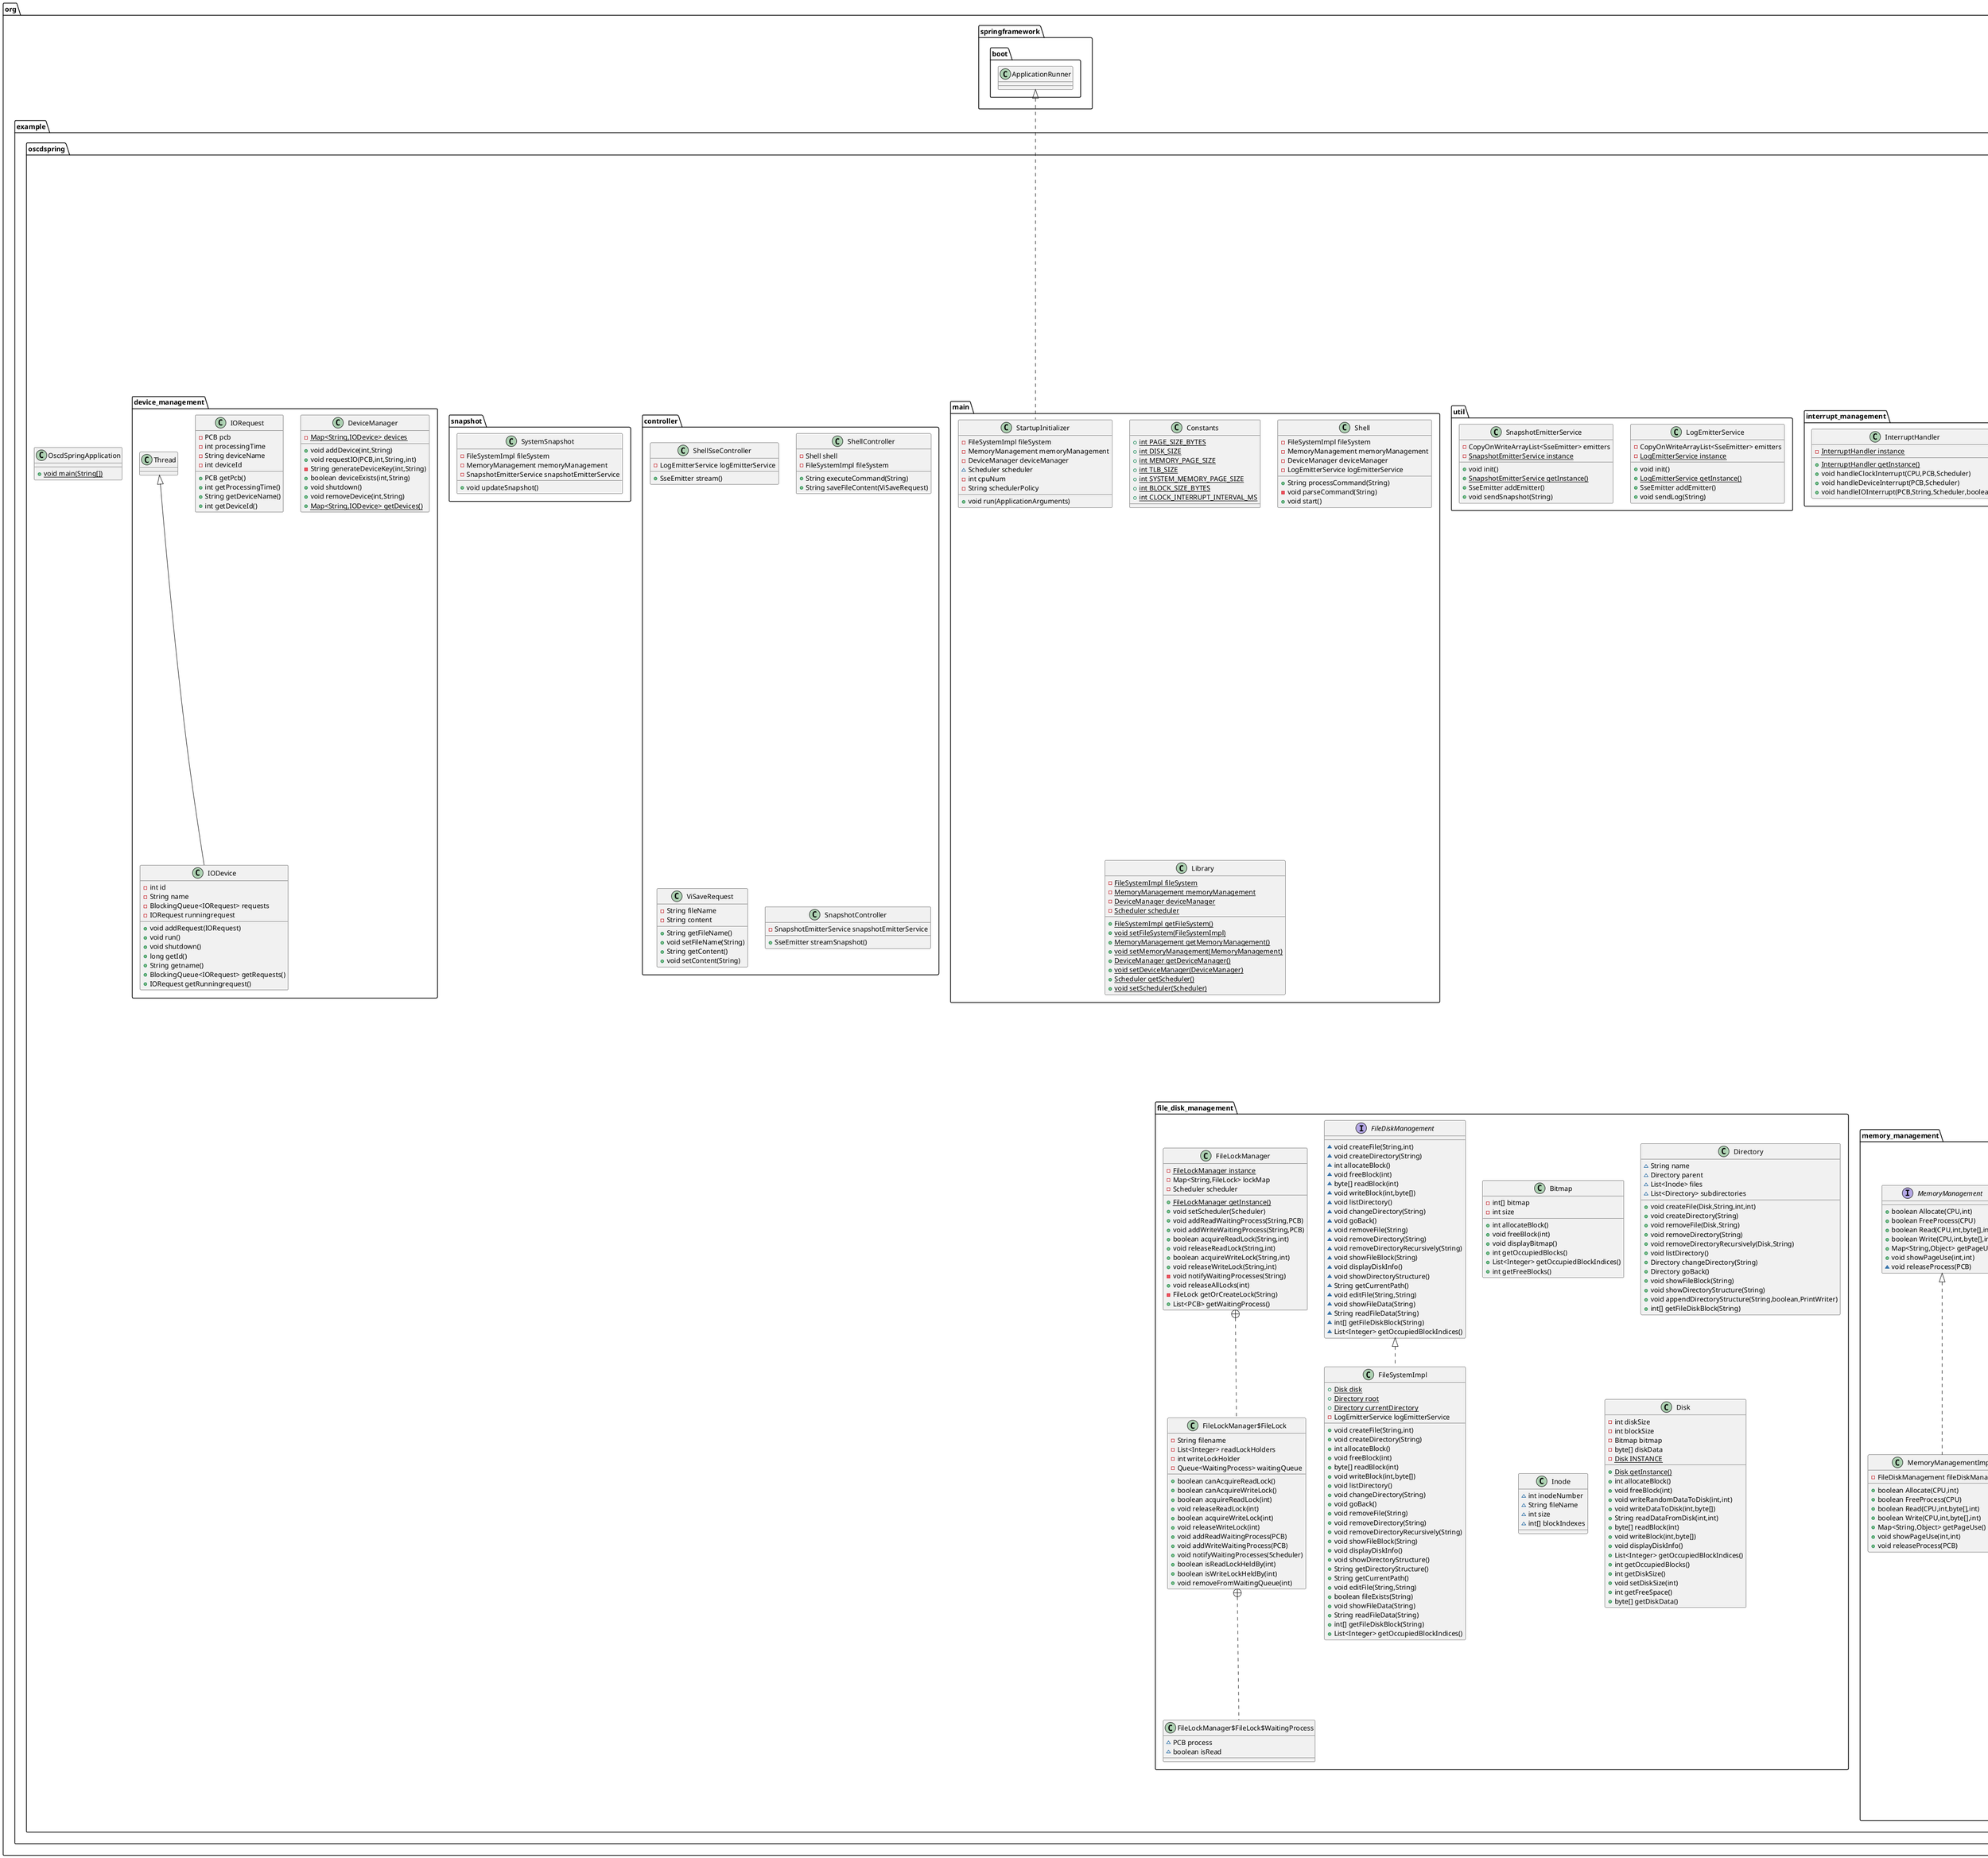 @startuml
class org.example.oscdspring.process_management.PCB {
- {static} List<PCB> activePCBs
- {static} List<PCB> allPCBs
- int currentQueue
- int pid
- int size
- int priority
- ProcessState state
- int timeSlice
- int timeRemain
- int timeUsed
- String executedFile
- int pc
- int codeSize
- int innerFragmentation
- int lastPageSize
- int pageTableSize
- int pageTableAddress
- String originalInstruction
- String remainInstruction
+ {static} List<PCB> getActivePCBs()
+ void removePCB()
+ void addPCB()
+ int getPid()
+ int getSize()
+ void addSize(int)
+ int getTimeRemain()
+ void setTimeRemain(int)
+ void freshTimeRemain()
+ int getPriority()
+ void setPriority(int)
+ ProcessState getState()
+ void setState(ProcessState)
+ int getTimeSlice()
+ void setTimeSlice(int)
+ int getTimeUsed()
+ void incrementTimeUsed(int)
+ void resetTimeUsed()
+ void setExecutedFile(String)
+ String getExecutedFile()
+ int getPc()
+ void setPc(int)
+ int getCodeSize()
+ int getInnerFragmentation()
+ int getLastPageSize()
+ void setLastPageSize(int)
+ void addPage(int)
+ int getPageTableSize()
+ int getPageTableAddress()
+ void setPageTableAddress(int)
+ String getOriginalInstruction()
+ void setOriginalInstruction(String)
+ String getRemainInstruction()
+ void setRemainInstruction(String)
+ int getCurrentQueue()
+ void setCurrentQueue(int)
+ {static} PCB getPCB(int)
+ void addPCB_all()
+ void removePCB_all()
}


class org.example.oscdspring.interrupt_management.InterruptHandler {
- {static} InterruptHandler instance
+ {static} InterruptHandler getInstance()
+ void handleClockInterrupt(CPU,PCB,Scheduler)
+ void handleDeviceInterrupt(PCB,Scheduler)
+ void handleIOInterrupt(PCB,String,Scheduler,boolean)
}


class org.example.oscdspring.util.LogEmitterService {
- CopyOnWriteArrayList<SseEmitter> emitters
- {static} LogEmitterService instance
+ void init()
+ {static} LogEmitterService getInstance()
+ SseEmitter addEmitter()
+ void sendLog(String)
}


class org.example.oscdspring.main.StartupInitializer {
- FileSystemImpl fileSystem
- MemoryManagement memoryManagement
- DeviceManager deviceManager
~ Scheduler scheduler
- int cpuNum
- String schedulerPolicy
+ void run(ApplicationArguments)
}


class org.example.oscdspring.controller.ShellSseController {
- LogEmitterService logEmitterService
+ SseEmitter stream()
}


class org.example.oscdspring.memory_management.MMU {
- PTR ptr
- TLB tlb
+ boolean equals(Object)
+ MMU clone()
+ void update(PCB)
+ void addPageSize(int)
+ void setLastPageSize(int)
+ int getLastPageSize()
+ int addressTranslation(int,boolean)
+ int getInnerFragmentation()
+ int getPageTableAddress()
+ int getPageTableSize()
+ int getCodeSize()
+ Object getTLB()
+ boolean isTLBEmpty()
}


class org.example.oscdspring.memory_management.PTR {
- int pageTableAddress
- int pageTableSize
- int codeSize
- int innerFragmentation
- int lastPageSize
+ boolean equals(Object)
+ PTR clone()
+ void update(PCB)
+ int getPageTableAddress()
+ int getPageTableSize()
+ int getCodeSize()
+ int getInnerFragmentation()
+ void addPageSize(int)
+ int getLastPageSize()
+ void setLastPageSize(int)
}


class org.example.oscdspring.memory_management.TLB {
- TLBEntry[] TLB
- int clockHand
+ boolean equals(Object)
+ TLB clone()
+ boolean isEmpty()
+ void addEntry(int,int)
+ int getFrameNumber(int,boolean)
+ void deleteEntry(int)
+ void refresh()
+ void writeBackPageTable(PageTable)
}


class org.example.oscdspring.memory_management.TLBEntry {
- int pageNumber
- int frameNumber
- boolean valid
- boolean dirty
- boolean accessed
+ boolean equals(Object)
+ TLBEntry clone()
+ boolean isAccessed()
+ void setAccessed(boolean)
+ boolean isDirty()
+ void setDirty(boolean)
+ boolean isValid()
+ void setValid(boolean)
+ int getFrameNumber()
+ int getPageNumber()
}


class org.example.oscdspring.memory_management.PageFaultHandler {
- {static} Object lock
+ {static} boolean handlePageFault(int,TLB,int)
}


class org.example.oscdspring.file_disk_management.FileSystemImpl {
+ {static} Disk disk
+ {static} Directory root
+ {static} Directory currentDirectory
- LogEmitterService logEmitterService
+ void createFile(String,int)
+ void createDirectory(String)
+ int allocateBlock()
+ void freeBlock(int)
+ byte[] readBlock(int)
+ void writeBlock(int,byte[])
+ void listDirectory()
+ void changeDirectory(String)
+ void goBack()
+ void removeFile(String)
+ void removeDirectory(String)
+ void removeDirectoryRecursively(String)
+ void showFileBlock(String)
+ void displayDiskInfo()
+ void showDirectoryStructure()
+ String getDirectoryStructure()
+ String getCurrentPath()
+ void editFile(String,String)
+ boolean fileExists(String)
+ void showFileData(String)
+ String readFileData(String)
+ int[] getFileDiskBlock(String)
+ List<Integer> getOccupiedBlockIndices()
}


class org.example.oscdspring.memory_management.PageTableArea {
- {static} PageTableArea INSTANCE
~ Map<Integer,PageTable> pageTables
- int addressSpace
+ {static} PageTableArea getInstance()
+ int addPageTable(int,int,int[])
+ PageTable getPageTable(int)
+ void removePageTable(int)
- int getAddress()
}


class org.example.oscdspring.snapshot.SystemSnapshot {
- FileSystemImpl fileSystem
- MemoryManagement memoryManagement
- SnapshotEmitterService snapshotEmitterService
+ void updateSnapshot()
}


class org.example.oscdspring.OscdSpringApplication {
+ {static} void main(String[])
}

enum org.example.oscdspring.process_management.ProcessState {
+  NEW
+  READY
+  RUNNING
+  WAITING
+  TERMINATED
}

class org.example.oscdspring.file_disk_management.Bitmap {
- int[] bitmap
- int size
+ int allocateBlock()
+ void freeBlock(int)
+ void displayBitmap()
+ int getOccupiedBlocks()
+ List<Integer> getOccupiedBlockIndices()
+ int getFreeBlocks()
}


class org.example.oscdspring.controller.ShellController {
- Shell shell
- FileSystemImpl fileSystem
+ String executeCommand(String)
+ String saveFileContent(ViSaveRequest)
}


class org.example.oscdspring.controller.ViSaveRequest {
- String fileName
- String content
+ String getFileName()
+ void setFileName(String)
+ String getContent()
+ void setContent(String)
}


class org.example.oscdspring.file_disk_management.Directory {
~ String name
~ Directory parent
~ List<Inode> files
~ List<Directory> subdirectories
+ void createFile(Disk,String,int,int)
+ void createDirectory(String)
+ void removeFile(Disk,String)
+ void removeDirectory(String)
+ void removeDirectoryRecursively(Disk,String)
+ void listDirectory()
+ Directory changeDirectory(String)
+ Directory goBack()
+ void showFileBlock(String)
+ void showDirectoryStructure(String)
+ void appendDirectoryStructure(String,boolean,PrintWriter)
+ int[] getFileDiskBlock(String)
}


class org.example.oscdspring.memory_management.MemoryManagementImpl {
- FileDiskManagement fileDiskManagement
+ boolean Allocate(CPU,int)
+ boolean FreeProcess(CPU)
+ boolean Read(CPU,int,byte[],int)
+ boolean Write(CPU,int,byte[],int)
+ Map<String,Object> getPageUse()
+ void showPageUse(int,int)
+ void releaseProcess(PCB)
}


class org.example.oscdspring.file_disk_management.Inode {
~ int inodeNumber
~ String fileName
~ int size
~ int[] blockIndexes
}

interface org.example.oscdspring.file_disk_management.FileDiskManagement {
~ void createFile(String,int)
~ void createDirectory(String)
~ int allocateBlock()
~ void freeBlock(int)
~ byte[] readBlock(int)
~ void writeBlock(int,byte[])
~ void listDirectory()
~ void changeDirectory(String)
~ void goBack()
~ void removeFile(String)
~ void removeDirectory(String)
~ void removeDirectoryRecursively(String)
~ void showFileBlock(String)
~ void displayDiskInfo()
~ void showDirectoryStructure()
~ String getCurrentPath()
~ void editFile(String,String)
~ void showFileData(String)
~ String readFileData(String)
~ int[] getFileDiskBlock(String)
~ List<Integer> getOccupiedBlockIndices()
}

class org.example.oscdspring.memory_management.PageTableEntry {
- int frameNumber
- boolean valid
- boolean dirty
- boolean accessed
- int diskAddress
- boolean allocatedDisk
+ PageTableEntry clone()
+ boolean equals(Object)
+ int getFrameNumber()
+ boolean isAllocatedDisk()
+ void AllocatedDisk()
+ void setFrameNumber(int)
+ void setDiskAddress(int)
+ boolean isValid()
+ void setValid(boolean)
+ boolean isAccessed()
+ void setAccessed(boolean)
+ boolean isDirty()
+ void setDirty(boolean)
+ int getDiskAddress()
}


class org.example.oscdspring.file_disk_management.FileLockManager {
- {static} FileLockManager instance
- Map<String,FileLock> lockMap
- Scheduler scheduler
+ {static} FileLockManager getInstance()
+ void setScheduler(Scheduler)
+ void addReadWaitingProcess(String,PCB)
+ void addWriteWaitingProcess(String,PCB)
+ boolean acquireReadLock(String,int)
+ void releaseReadLock(String,int)
+ boolean acquireWriteLock(String,int)
+ void releaseWriteLock(String,int)
- void notifyWaitingProcesses(String)
+ void releaseAllLocks(int)
- FileLock getOrCreateLock(String)
+ List<PCB> getWaitingProcess()
}


class org.example.oscdspring.file_disk_management.FileLockManager$FileLock {
- String filename
- List<Integer> readLockHolders
- int writeLockHolder
- Queue<WaitingProcess> waitingQueue
+ boolean canAcquireReadLock()
+ boolean canAcquireWriteLock()
+ boolean acquireReadLock(int)
+ void releaseReadLock(int)
+ boolean acquireWriteLock(int)
+ void releaseWriteLock(int)
+ void addReadWaitingProcess(PCB)
+ void addWriteWaitingProcess(PCB)
+ void notifyWaitingProcesses(Scheduler)
+ boolean isReadLockHeldBy(int)
+ boolean isWriteLockHeldBy(int)
+ void removeFromWaitingQueue(int)
}


class org.example.oscdspring.file_disk_management.FileLockManager$FileLock$WaitingProcess {
~ PCB process
~ boolean isRead
}

class org.example.oscdspring.file_disk_management.Disk {
- int diskSize
- int blockSize
- Bitmap bitmap
- byte[] diskData
- {static} Disk INSTANCE
+ {static} Disk getInstance()
+ int allocateBlock()
+ void freeBlock(int)
+ void writeRandomDataToDisk(int,int)
+ void writeDataToDisk(int,byte[])
+ String readDataFromDisk(int,int)
+ byte[] readBlock(int)
+ void writeBlock(int,byte[])
+ void displayDiskInfo()
+ List<Integer> getOccupiedBlockIndices()
+ int getOccupiedBlocks()
+ int getDiskSize()
+ void setDiskSize(int)
+ int getFreeSpace()
+ byte[] getDiskData()
}


class org.example.oscdspring.memory_management.PageTable {
- List<PageTableEntry> entries
- int pid
- int memoryBlockSize
- int memoryBlockUsed
- int pointer
+ PageTable clone()
+ boolean equals(Object)
+ boolean hasValidPage()
+ boolean hasEmptyFrame()
+ void addMemoryUsed()
+ int getReplacePage()
+ int getPageTableSize()
+ PageTableEntry getEntry(int,boolean)
+ void addEntry()
+ void addEntries(int)
+ int getPid()
}


class org.example.oscdspring.process_management.CPU {
- int cpuId
- PCB currentPCB
- Scheduler scheduler
- DeviceManager deviceManager
- MemoryManagement memoryManagement
- MMU mmu
+ void run()
- void execute()
+ String InstructionFetchForTest()
- String InstructionFetch()
+ void executeInstructionForTest(String)
- void executeInstruction(String)
+ void changeProcess(PCB)
+ int getCpuId()
+ boolean isIdle()
+ PCB getCurrentPCB()
+ void setCurrentPCB(PCB)
+ MMU getMMU()
+ void setMemoryManagement(MemoryManagement)
}


class org.example.oscdspring.main.Constants {
+ {static} int PAGE_SIZE_BYTES
+ {static} int DISK_SIZE
+ {static} int MEMORY_PAGE_SIZE
+ {static} int TLB_SIZE
+ {static} int SYSTEM_MEMORY_PAGE_SIZE
+ {static} int BLOCK_SIZE_BYTES
+ {static} int CLOCK_INTERRUPT_INTERVAL_MS
}

class org.example.oscdspring.process_management.Scheduler {
- {static} Scheduler instance
- List<BlockingQueue<PCB>> readyQueues
- BlockingQueue<PCB> waitingQueue
- List<CPU> cpus
- SchedulingPolicy currentPolicy
- ReentrantLock lock
- int[] timeSlices
- Map<Integer,Integer> waitingTimeMap
- {static} int AGING_THRESHOLD
+ int getTimeSlice(int)
+ {static} Scheduler getInstance()
+ PCB createProcess(String,int)
+ void configure(SchedulingPolicy)
+ void run()
- void schedule()
- void assignProcessToCPU(PCB,CPU)
+ PCB getNextProcess()
- void updateWaitingTimeAndAging()
+ void addCPU(CPU)
+ void addReadyProcess(PCB)
+ void terminateProcess(PCB)
+ SchedulingPolicy getCurrentPolicy()
+ void putPCBback(PCB)
+ void addWaitingProcess(PCB)
+ void removeWaitingProcess(PCB)
+ Object getRunningProcess()
+ Object getReadyProcess()
+ Object getWaitingProcess()
+ List<CPU> getCpus()
+ void addReadyProcess_test(PCB)
+ int[] getTimeSlices()
}


enum org.example.oscdspring.process_management.SchedulingPolicy {
+  FCFS
+  SJF
+  RR
+  PRIORITY
+  MLFQ
+  PRIORITY_Preemptive
}

class org.example.oscdspring.controller.SnapshotController {
- SnapshotEmitterService snapshotEmitterService
+ SseEmitter streamSnapshot()
}


interface org.example.oscdspring.memory_management.MemoryManagement {
+ boolean Allocate(CPU,int)
+ boolean FreeProcess(CPU)
+ boolean Read(CPU,int,byte[],int)
+ boolean Write(CPU,int,byte[],int)
+ Map<String,Object> getPageUse()
+ void showPageUse(int,int)
~ void releaseProcess(PCB)
}

class org.example.oscdspring.util.SnapshotEmitterService {
- CopyOnWriteArrayList<SseEmitter> emitters
- {static} SnapshotEmitterService instance
+ void init()
+ {static} SnapshotEmitterService getInstance()
+ SseEmitter addEmitter()
+ void sendSnapshot(String)
}


class org.example.oscdspring.device_management.DeviceManager {
- {static} Map<String,IODevice> devices
+ void addDevice(int,String)
+ void requestIO(PCB,int,String,int)
- String generateDeviceKey(int,String)
+ boolean deviceExists(int,String)
+ void shutdown()
+ void removeDevice(int,String)
+ {static} Map<String,IODevice> getDevices()
}


class org.example.oscdspring.device_management.IODevice {
- int id
- String name
- BlockingQueue<IORequest> requests
- IORequest runningrequest
+ void addRequest(IORequest)
+ void run()
+ void shutdown()
+ long getId()
+ String getname()
+ BlockingQueue<IORequest> getRequests()
+ IORequest getRunningrequest()
}


class org.example.oscdspring.process_management.PIDBitmap {
+ {static} int MAX_PID
+ {static} int SYSTEM_PID
+ {static} int EMPTY_PID
- boolean[] bitmap
- {static} PIDBitmap pidBitmap
+ {static} PIDBitmap getInstance()
+ int allocatePID()
+ void freePID(int)
}


class org.example.oscdspring.device_management.IORequest {
- PCB pcb
- int processingTime
- String deviceName
- int deviceId
+ PCB getPcb()
+ int getProcessingTime()
+ String getDeviceName()
+ int getDeviceId()
}


class org.example.oscdspring.memory_management.Memory {
~ byte[][] memoryData
~ MemoryBlockStatus[] blockStatus
- {static} Memory INSTANCE
+ {static} Memory getInstance()
+ int findEmptyBlock()
+ void writeBlock(int,byte[],int,int)
+ void updateBlock(int,int,int)
+ byte[] readBlock(int)
+ void freeBlock(int)
+ byte[] read(int,int)
+ void write(int,int,byte[])
+ void showPageUse(int,int)
+ Map<String,Object> getPageUse()
}


class org.example.oscdspring.memory_management.MemoryBlockStatus {
~ int frameNumber
~ int pid
~ int pageId
+ int getFrameNumber()
+ int getPid()
+ void setPid(int)
+ int getPageId()
+ void setPageId(int)
}


class org.example.oscdspring.main.Shell {
- FileSystemImpl fileSystem
- MemoryManagement memoryManagement
- DeviceManager deviceManager
- LogEmitterService logEmitterService
+ String processCommand(String)
- void parseCommand(String)
+ void start()
}


class org.example.oscdspring.main.Library {
- {static} FileSystemImpl fileSystem
- {static} MemoryManagement memoryManagement
- {static} DeviceManager deviceManager
- {static} Scheduler scheduler
+ {static} FileSystemImpl getFileSystem()
+ {static} void setFileSystem(FileSystemImpl)
+ {static} MemoryManagement getMemoryManagement()
+ {static} void setMemoryManagement(MemoryManagement)
+ {static} DeviceManager getDeviceManager()
+ {static} void setDeviceManager(DeviceManager)
+ {static} Scheduler getScheduler()
+ {static} void setScheduler(Scheduler)
}




org.springframework.boot.ApplicationRunner <|.. org.example.oscdspring.main.StartupInitializer
org.example.oscdspring.file_disk_management.FileDiskManagement <|.. org.example.oscdspring.file_disk_management.FileSystemImpl
org.example.oscdspring.memory_management.MemoryManagement <|.. org.example.oscdspring.memory_management.MemoryManagementImpl
org.example.oscdspring.file_disk_management.FileLockManager +.. org.example.oscdspring.file_disk_management.FileLockManager$FileLock
org.example.oscdspring.file_disk_management.FileLockManager$FileLock +.. org.example.oscdspring.file_disk_management.FileLockManager$FileLock$WaitingProcess
org.example.oscdspring.process_management.Thread <|-- org.example.oscdspring.process_management.CPU
org.example.oscdspring.process_management.Thread <|-- org.example.oscdspring.process_management.Scheduler
org.example.oscdspring.device_management.Thread <|-- org.example.oscdspring.device_management.IODevice
@enduml